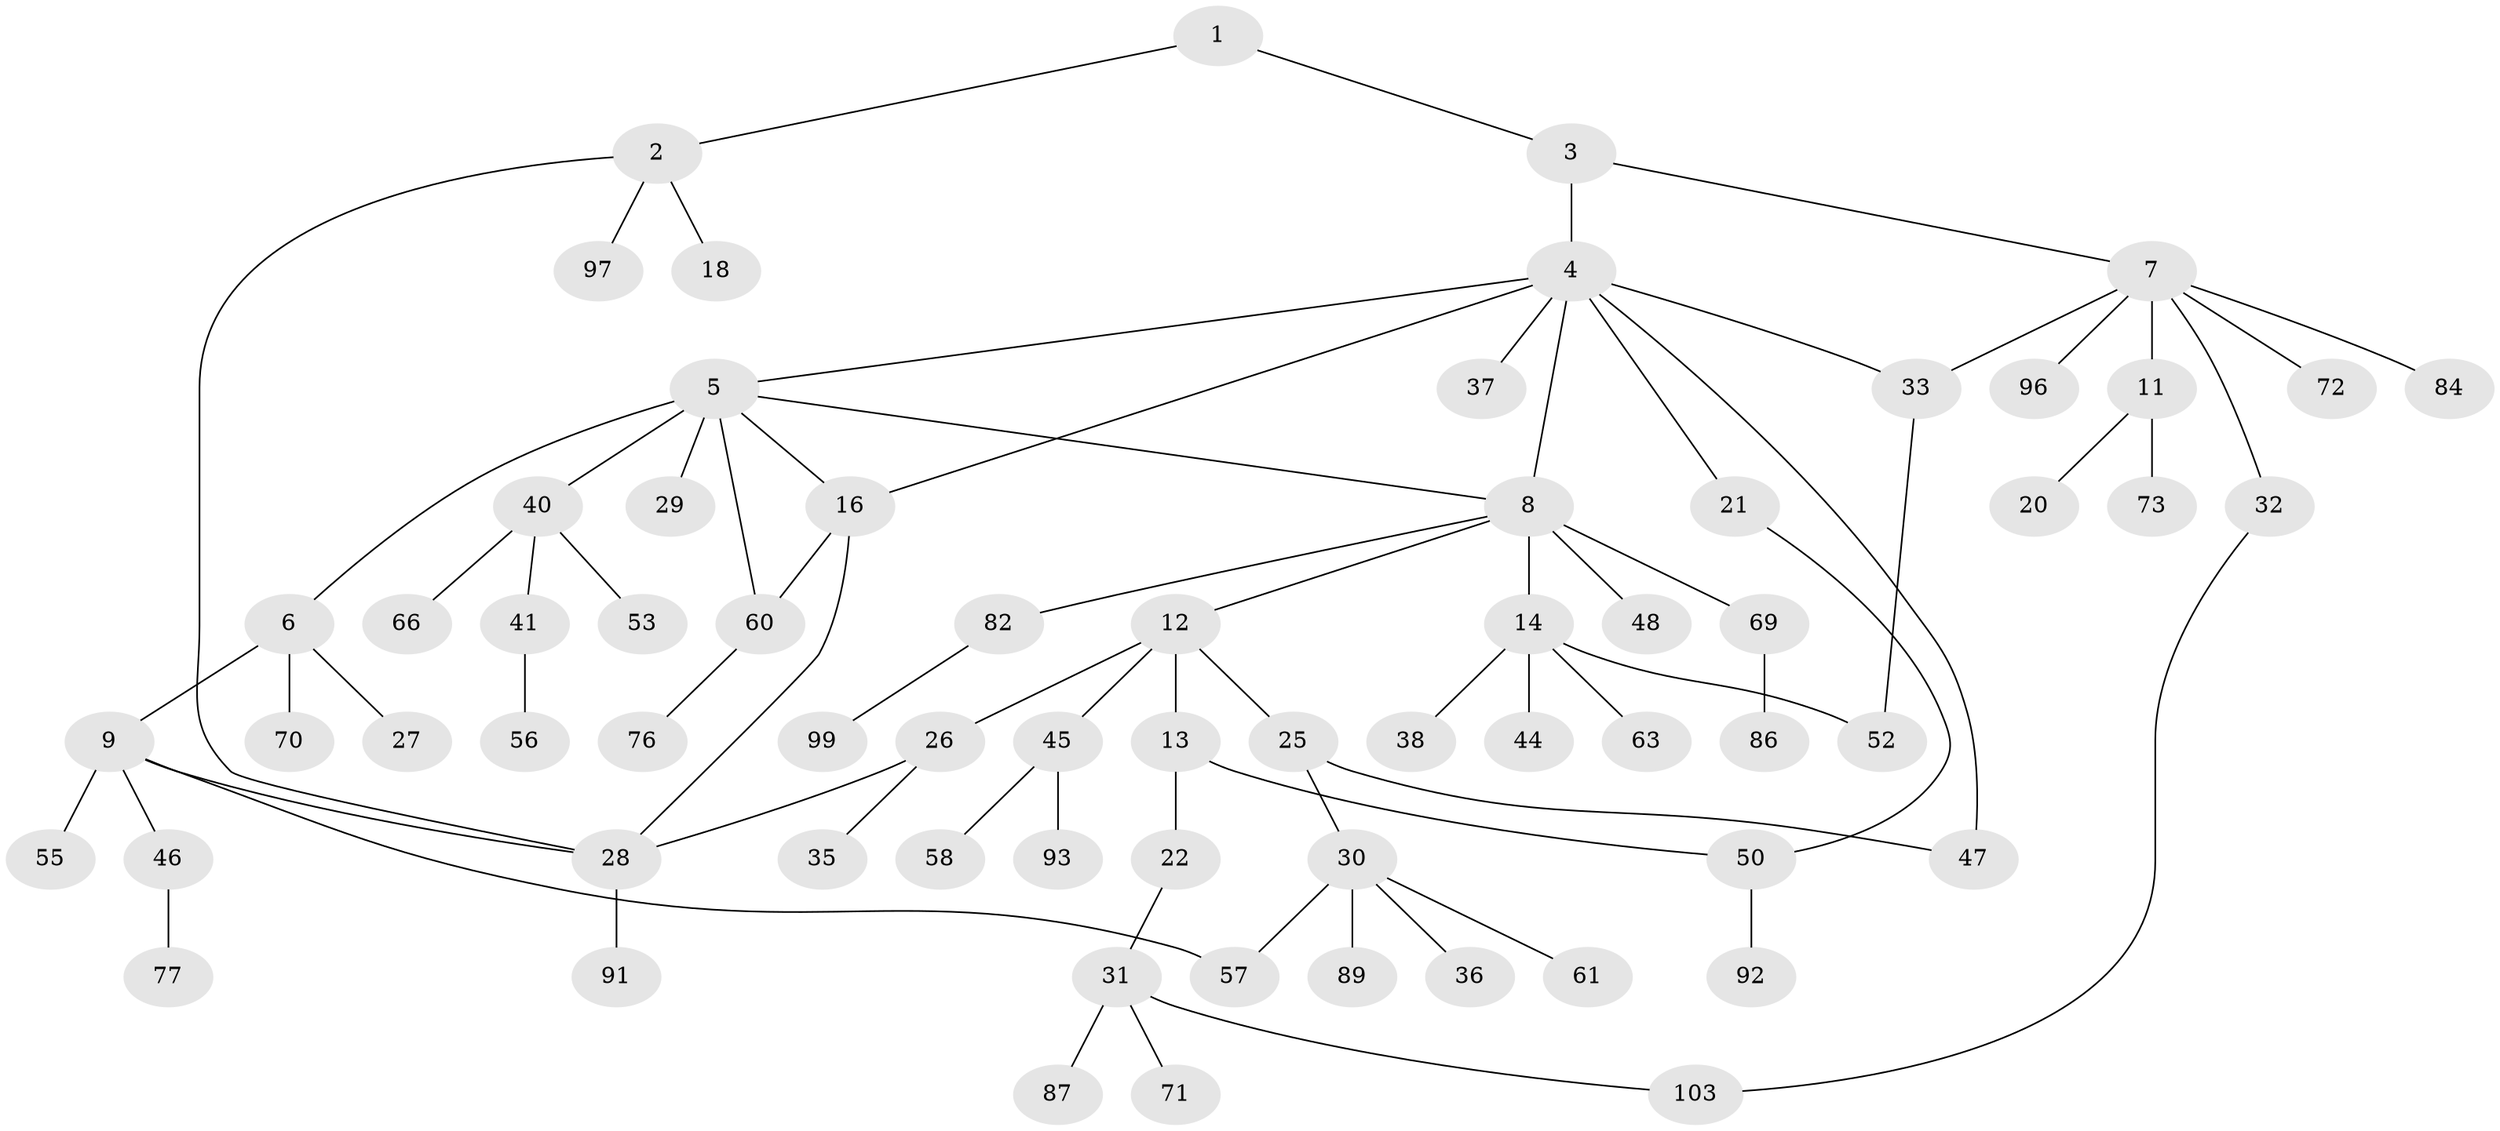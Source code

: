 // Generated by graph-tools (version 1.1) at 2025/23/03/03/25 07:23:33]
// undirected, 68 vertices, 79 edges
graph export_dot {
graph [start="1"]
  node [color=gray90,style=filled];
  1 [super="+19"];
  2 [super="+85"];
  3;
  4 [super="+15"];
  5 [super="+17"];
  6 [super="+98"];
  7 [super="+34"];
  8 [super="+10"];
  9 [super="+24"];
  11 [super="+62"];
  12;
  13 [super="+67"];
  14 [super="+54"];
  16 [super="+23"];
  18 [super="+100"];
  20;
  21;
  22;
  25 [super="+39"];
  26 [super="+81"];
  27;
  28 [super="+83"];
  29 [super="+43"];
  30 [super="+51"];
  31 [super="+68"];
  32 [super="+88"];
  33 [super="+94"];
  35;
  36;
  37;
  38 [super="+65"];
  40 [super="+79"];
  41 [super="+42"];
  44;
  45 [super="+102"];
  46 [super="+59"];
  47 [super="+49"];
  48 [super="+95"];
  50;
  52;
  53 [super="+80"];
  55 [super="+75"];
  56;
  57 [super="+78"];
  58;
  60 [super="+64"];
  61 [super="+74"];
  63;
  66;
  69;
  70;
  71;
  72;
  73;
  76;
  77 [super="+90"];
  82;
  84;
  86 [super="+101"];
  87;
  89;
  91;
  92;
  93;
  96;
  97;
  99;
  103;
  1 -- 2;
  1 -- 3;
  2 -- 18;
  2 -- 28;
  2 -- 97;
  3 -- 4;
  3 -- 7;
  4 -- 5;
  4 -- 8;
  4 -- 21;
  4 -- 37;
  4 -- 16;
  4 -- 33;
  4 -- 47;
  5 -- 6;
  5 -- 16;
  5 -- 29 [weight=2];
  5 -- 40;
  5 -- 8;
  5 -- 60;
  6 -- 9;
  6 -- 27;
  6 -- 70;
  7 -- 11;
  7 -- 32;
  7 -- 33;
  7 -- 72;
  7 -- 96;
  7 -- 84;
  8 -- 48;
  8 -- 82;
  8 -- 69;
  8 -- 12;
  8 -- 14;
  9 -- 46;
  9 -- 57;
  9 -- 28;
  9 -- 55;
  11 -- 20;
  11 -- 73;
  12 -- 13;
  12 -- 25;
  12 -- 26;
  12 -- 45;
  13 -- 22;
  13 -- 50;
  14 -- 38;
  14 -- 44;
  14 -- 63;
  14 -- 52;
  16 -- 60;
  16 -- 28;
  21 -- 50;
  22 -- 31;
  25 -- 30;
  25 -- 47;
  26 -- 35;
  26 -- 28;
  28 -- 91;
  30 -- 36;
  30 -- 61;
  30 -- 89;
  30 -- 57;
  31 -- 71;
  31 -- 87;
  31 -- 103;
  32 -- 103;
  33 -- 52;
  40 -- 41;
  40 -- 53;
  40 -- 66;
  41 -- 56;
  45 -- 58;
  45 -- 93;
  46 -- 77;
  50 -- 92;
  60 -- 76;
  69 -- 86;
  82 -- 99;
}
